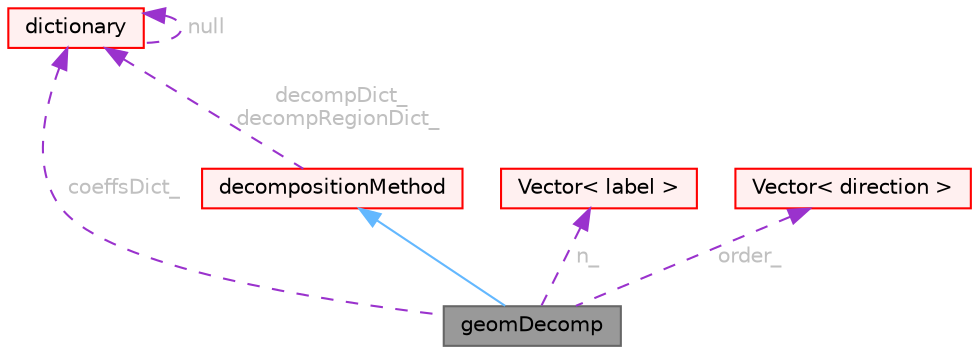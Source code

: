 digraph "geomDecomp"
{
 // LATEX_PDF_SIZE
  bgcolor="transparent";
  edge [fontname=Helvetica,fontsize=10,labelfontname=Helvetica,labelfontsize=10];
  node [fontname=Helvetica,fontsize=10,shape=box,height=0.2,width=0.4];
  Node1 [id="Node000001",label="geomDecomp",height=0.2,width=0.4,color="gray40", fillcolor="grey60", style="filled", fontcolor="black",tooltip="Base for geometrical domain decomposition methods."];
  Node2 -> Node1 [id="edge1_Node000001_Node000002",dir="back",color="steelblue1",style="solid",tooltip=" "];
  Node2 [id="Node000002",label="decompositionMethod",height=0.2,width=0.4,color="red", fillcolor="#FFF0F0", style="filled",URL="$classFoam_1_1decompositionMethod.html",tooltip="Abstract base class for domain decomposition."];
  Node3 -> Node2 [id="edge2_Node000002_Node000003",dir="back",color="darkorchid3",style="dashed",tooltip=" ",label=" decompDict_\ndecompRegionDict_",fontcolor="grey" ];
  Node3 [id="Node000003",label="dictionary",height=0.2,width=0.4,color="red", fillcolor="#FFF0F0", style="filled",URL="$classFoam_1_1dictionary.html",tooltip="A list of keyword definitions, which are a keyword followed by a number of values (eg,..."];
  Node3 -> Node3 [id="edge3_Node000003_Node000003",dir="back",color="darkorchid3",style="dashed",tooltip=" ",label=" null",fontcolor="grey" ];
  Node13 -> Node1 [id="edge4_Node000001_Node000013",dir="back",color="darkorchid3",style="dashed",tooltip=" ",label=" n_",fontcolor="grey" ];
  Node13 [id="Node000013",label="Vector\< label \>",height=0.2,width=0.4,color="red", fillcolor="#FFF0F0", style="filled",URL="$classFoam_1_1Vector.html",tooltip=" "];
  Node18 -> Node1 [id="edge5_Node000001_Node000018",dir="back",color="darkorchid3",style="dashed",tooltip=" ",label=" order_",fontcolor="grey" ];
  Node18 [id="Node000018",label="Vector\< direction \>",height=0.2,width=0.4,color="red", fillcolor="#FFF0F0", style="filled",URL="$classFoam_1_1Vector.html",tooltip=" "];
  Node3 -> Node1 [id="edge6_Node000001_Node000003",dir="back",color="darkorchid3",style="dashed",tooltip=" ",label=" coeffsDict_",fontcolor="grey" ];
}
